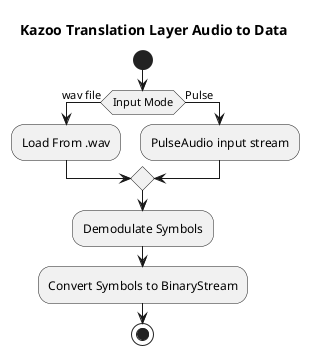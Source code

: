 @startuml ktl_audio_to_data

title Kazoo Translation Layer Audio to Data

start

if (Input Mode) then (wav file)
  :Load From .wav;
else (Pulse)
  :PulseAudio input stream;
endif

:Demodulate Symbols;

:Convert Symbols to BinaryStream;

stop

@enduml